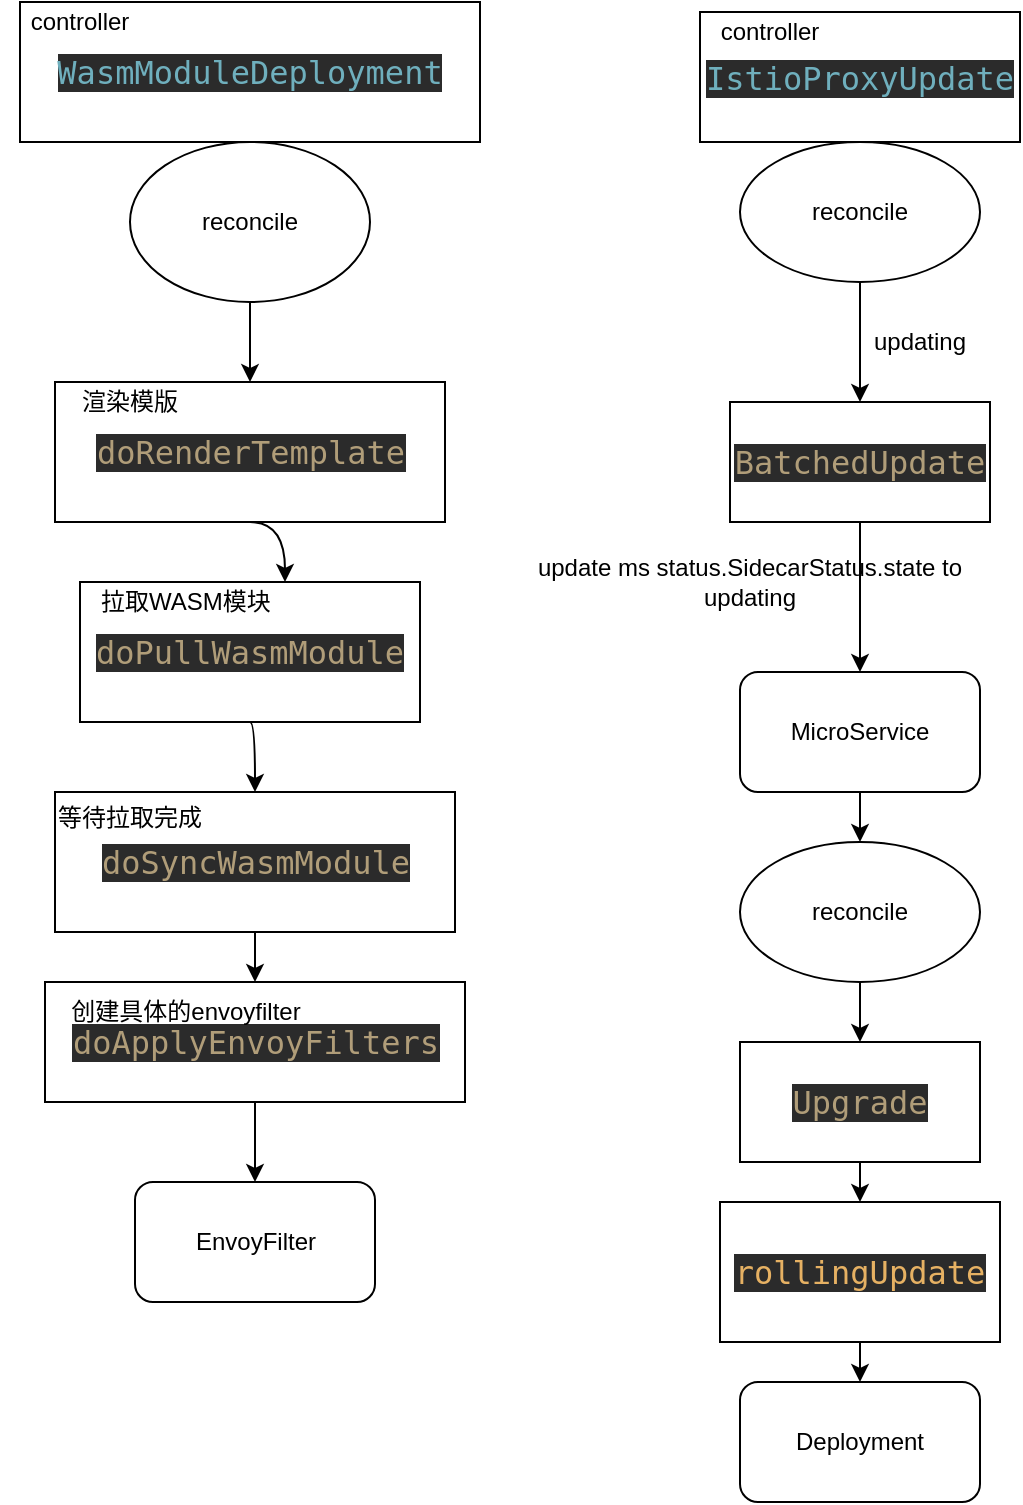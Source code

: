 <mxfile version="14.8.0" type="github">
  <diagram id="BcgEDI9MXjw09uxJ8ooX" name="第 1 页">
    <mxGraphModel dx="610" dy="1272" grid="1" gridSize="10" guides="1" tooltips="1" connect="1" arrows="1" fold="1" page="1" pageScale="1" pageWidth="827" pageHeight="1169" math="0" shadow="0">
      <root>
        <mxCell id="0" />
        <mxCell id="1" parent="0" />
        <mxCell id="oxxV7RY9K_nYabu_jhcD-1" value="&lt;pre style=&quot;background-color: #2b2b2b ; color: #a9b7c6 ; font-family: &amp;#34;menlo-regular&amp;#34; , monospace ; font-size: 12.0pt&quot;&gt;&lt;span style=&quot;color: #6fafbd&quot;&gt;WasmModuleDeployment&lt;/span&gt;&lt;/pre&gt;" style="rounded=0;whiteSpace=wrap;html=1;" vertex="1" parent="1">
          <mxGeometry x="100" y="120" width="230" height="70" as="geometry" />
        </mxCell>
        <mxCell id="oxxV7RY9K_nYabu_jhcD-5" style="edgeStyle=orthogonalEdgeStyle;rounded=0;orthogonalLoop=1;jettySize=auto;html=1;exitX=0.5;exitY=1;exitDx=0;exitDy=0;entryX=0.5;entryY=0;entryDx=0;entryDy=0;" edge="1" parent="1" source="oxxV7RY9K_nYabu_jhcD-3" target="oxxV7RY9K_nYabu_jhcD-4">
          <mxGeometry relative="1" as="geometry" />
        </mxCell>
        <mxCell id="oxxV7RY9K_nYabu_jhcD-3" value="reconcile" style="ellipse;whiteSpace=wrap;html=1;" vertex="1" parent="1">
          <mxGeometry x="155" y="190" width="120" height="80" as="geometry" />
        </mxCell>
        <mxCell id="oxxV7RY9K_nYabu_jhcD-12" style="edgeStyle=orthogonalEdgeStyle;curved=1;rounded=0;orthogonalLoop=1;jettySize=auto;html=1;exitX=0.5;exitY=1;exitDx=0;exitDy=0;entryX=1;entryY=0;entryDx=0;entryDy=0;" edge="1" parent="1" source="oxxV7RY9K_nYabu_jhcD-4" target="oxxV7RY9K_nYabu_jhcD-8">
          <mxGeometry relative="1" as="geometry" />
        </mxCell>
        <mxCell id="oxxV7RY9K_nYabu_jhcD-4" value="&lt;pre style=&quot;background-color: #2b2b2b ; color: #a9b7c6 ; font-family: &amp;#34;menlo-regular&amp;#34; , monospace ; font-size: 12.0pt&quot;&gt;&lt;span style=&quot;color: #b09d79&quot;&gt;doRenderTemplate&lt;/span&gt;&lt;/pre&gt;" style="rounded=0;whiteSpace=wrap;html=1;" vertex="1" parent="1">
          <mxGeometry x="117.5" y="310" width="195" height="70" as="geometry" />
        </mxCell>
        <mxCell id="oxxV7RY9K_nYabu_jhcD-6" value="渲染模版" style="text;html=1;strokeColor=none;fillColor=none;align=center;verticalAlign=middle;whiteSpace=wrap;rounded=0;" vertex="1" parent="1">
          <mxGeometry x="90" y="310" width="130" height="20" as="geometry" />
        </mxCell>
        <mxCell id="oxxV7RY9K_nYabu_jhcD-14" style="edgeStyle=orthogonalEdgeStyle;curved=1;rounded=0;orthogonalLoop=1;jettySize=auto;html=1;exitX=0.5;exitY=1;exitDx=0;exitDy=0;entryX=0.5;entryY=0;entryDx=0;entryDy=0;" edge="1" parent="1" source="oxxV7RY9K_nYabu_jhcD-7" target="oxxV7RY9K_nYabu_jhcD-13">
          <mxGeometry relative="1" as="geometry" />
        </mxCell>
        <mxCell id="oxxV7RY9K_nYabu_jhcD-7" value="&lt;pre style=&quot;background-color: #2b2b2b ; color: #a9b7c6 ; font-family: &amp;#34;menlo-regular&amp;#34; , monospace ; font-size: 12.0pt&quot;&gt;&lt;span style=&quot;color: #b09d79&quot;&gt;doPullWasmModule&lt;/span&gt;&lt;/pre&gt;" style="rounded=0;whiteSpace=wrap;html=1;" vertex="1" parent="1">
          <mxGeometry x="130" y="410" width="170" height="70" as="geometry" />
        </mxCell>
        <mxCell id="oxxV7RY9K_nYabu_jhcD-8" value="拉取WASM模块" style="text;html=1;strokeColor=none;fillColor=none;align=center;verticalAlign=middle;whiteSpace=wrap;rounded=0;" vertex="1" parent="1">
          <mxGeometry x="132.5" y="410" width="100" height="20" as="geometry" />
        </mxCell>
        <mxCell id="oxxV7RY9K_nYabu_jhcD-17" style="edgeStyle=orthogonalEdgeStyle;curved=1;rounded=0;orthogonalLoop=1;jettySize=auto;html=1;exitX=0.5;exitY=1;exitDx=0;exitDy=0;" edge="1" parent="1" source="oxxV7RY9K_nYabu_jhcD-13" target="oxxV7RY9K_nYabu_jhcD-16">
          <mxGeometry relative="1" as="geometry" />
        </mxCell>
        <mxCell id="oxxV7RY9K_nYabu_jhcD-13" value="&lt;pre style=&quot;background-color: #2b2b2b ; color: #a9b7c6 ; font-family: &amp;#34;menlo-regular&amp;#34; , monospace ; font-size: 12.0pt&quot;&gt;&lt;pre style=&quot;font-family: , monospace ; font-size: 12pt&quot;&gt;&lt;span style=&quot;color: #b09d79&quot;&gt;doSyncWasmModule&lt;/span&gt;&lt;/pre&gt;&lt;/pre&gt;" style="rounded=0;whiteSpace=wrap;html=1;" vertex="1" parent="1">
          <mxGeometry x="117.5" y="515" width="200" height="70" as="geometry" />
        </mxCell>
        <mxCell id="oxxV7RY9K_nYabu_jhcD-15" value="等待拉取完成" style="text;html=1;strokeColor=none;fillColor=none;align=center;verticalAlign=middle;whiteSpace=wrap;rounded=0;" vertex="1" parent="1">
          <mxGeometry x="100" y="515" width="110" height="25" as="geometry" />
        </mxCell>
        <mxCell id="oxxV7RY9K_nYabu_jhcD-33" value="" style="edgeStyle=orthogonalEdgeStyle;curved=1;rounded=0;orthogonalLoop=1;jettySize=auto;html=1;" edge="1" parent="1" source="oxxV7RY9K_nYabu_jhcD-16" target="oxxV7RY9K_nYabu_jhcD-32">
          <mxGeometry relative="1" as="geometry" />
        </mxCell>
        <mxCell id="oxxV7RY9K_nYabu_jhcD-16" value="&lt;pre style=&quot;background-color: #2b2b2b ; color: #a9b7c6 ; font-family: &amp;#34;menlo-regular&amp;#34; , monospace ; font-size: 12.0pt&quot;&gt;&lt;span style=&quot;color: #b09d79&quot;&gt;doApplyEnvoyFilters&lt;/span&gt;&lt;/pre&gt;" style="rounded=0;whiteSpace=wrap;html=1;" vertex="1" parent="1">
          <mxGeometry x="112.5" y="610" width="210" height="60" as="geometry" />
        </mxCell>
        <mxCell id="oxxV7RY9K_nYabu_jhcD-18" value="创建具体的envoyfilter" style="text;html=1;strokeColor=none;fillColor=none;align=center;verticalAlign=middle;whiteSpace=wrap;rounded=0;" vertex="1" parent="1">
          <mxGeometry x="117.5" y="620" width="130" height="10" as="geometry" />
        </mxCell>
        <mxCell id="oxxV7RY9K_nYabu_jhcD-19" value="controller" style="text;html=1;strokeColor=none;fillColor=none;align=center;verticalAlign=middle;whiteSpace=wrap;rounded=0;" vertex="1" parent="1">
          <mxGeometry x="110" y="120" width="40" height="20" as="geometry" />
        </mxCell>
        <mxCell id="oxxV7RY9K_nYabu_jhcD-20" value="&lt;pre style=&quot;background-color: #2b2b2b ; color: #a9b7c6 ; font-family: &amp;#34;menlo-regular&amp;#34; , monospace ; font-size: 12.0pt&quot;&gt;&lt;span style=&quot;color: #6fafbd&quot;&gt;IstioProxyUpdate&lt;/span&gt;&lt;/pre&gt;" style="rounded=0;whiteSpace=wrap;html=1;" vertex="1" parent="1">
          <mxGeometry x="440" y="125" width="160" height="65" as="geometry" />
        </mxCell>
        <mxCell id="oxxV7RY9K_nYabu_jhcD-23" style="edgeStyle=orthogonalEdgeStyle;curved=1;rounded=0;orthogonalLoop=1;jettySize=auto;html=1;exitX=0.5;exitY=1;exitDx=0;exitDy=0;entryX=0.5;entryY=0;entryDx=0;entryDy=0;" edge="1" parent="1" source="oxxV7RY9K_nYabu_jhcD-21" target="oxxV7RY9K_nYabu_jhcD-22">
          <mxGeometry relative="1" as="geometry" />
        </mxCell>
        <mxCell id="oxxV7RY9K_nYabu_jhcD-21" value="reconcile" style="ellipse;whiteSpace=wrap;html=1;" vertex="1" parent="1">
          <mxGeometry x="460" y="190" width="120" height="70" as="geometry" />
        </mxCell>
        <mxCell id="oxxV7RY9K_nYabu_jhcD-27" style="edgeStyle=orthogonalEdgeStyle;curved=1;rounded=0;orthogonalLoop=1;jettySize=auto;html=1;exitX=0.5;exitY=1;exitDx=0;exitDy=0;entryX=0.5;entryY=0;entryDx=0;entryDy=0;" edge="1" parent="1" source="oxxV7RY9K_nYabu_jhcD-22" target="oxxV7RY9K_nYabu_jhcD-26">
          <mxGeometry relative="1" as="geometry" />
        </mxCell>
        <mxCell id="oxxV7RY9K_nYabu_jhcD-22" value="&lt;pre style=&quot;background-color: #2b2b2b ; color: #a9b7c6 ; font-family: &amp;#34;menlo-regular&amp;#34; , monospace ; font-size: 12.0pt&quot;&gt;&lt;span style=&quot;color: #b09d79&quot;&gt;BatchedUpdate&lt;/span&gt;&lt;/pre&gt;" style="rounded=0;whiteSpace=wrap;html=1;" vertex="1" parent="1">
          <mxGeometry x="455" y="320" width="130" height="60" as="geometry" />
        </mxCell>
        <mxCell id="oxxV7RY9K_nYabu_jhcD-24" value="updating" style="text;html=1;strokeColor=none;fillColor=none;align=center;verticalAlign=middle;whiteSpace=wrap;rounded=0;" vertex="1" parent="1">
          <mxGeometry x="530" y="280" width="40" height="20" as="geometry" />
        </mxCell>
        <mxCell id="oxxV7RY9K_nYabu_jhcD-36" style="edgeStyle=orthogonalEdgeStyle;curved=1;rounded=0;orthogonalLoop=1;jettySize=auto;html=1;exitX=0.5;exitY=1;exitDx=0;exitDy=0;entryX=0.5;entryY=0;entryDx=0;entryDy=0;" edge="1" parent="1" source="oxxV7RY9K_nYabu_jhcD-26" target="oxxV7RY9K_nYabu_jhcD-35">
          <mxGeometry relative="1" as="geometry" />
        </mxCell>
        <mxCell id="oxxV7RY9K_nYabu_jhcD-26" value="&lt;span&gt;MicroService&lt;/span&gt;" style="rounded=1;whiteSpace=wrap;html=1;" vertex="1" parent="1">
          <mxGeometry x="460" y="455" width="120" height="60" as="geometry" />
        </mxCell>
        <mxCell id="oxxV7RY9K_nYabu_jhcD-28" value="update ms status.SidecarStatus.state to updating" style="text;html=1;strokeColor=none;fillColor=none;align=center;verticalAlign=middle;whiteSpace=wrap;rounded=0;" vertex="1" parent="1">
          <mxGeometry x="340" y="410" width="250" as="geometry" />
        </mxCell>
        <mxCell id="oxxV7RY9K_nYabu_jhcD-31" value="controller" style="text;html=1;strokeColor=none;fillColor=none;align=center;verticalAlign=middle;whiteSpace=wrap;rounded=0;" vertex="1" parent="1">
          <mxGeometry x="455" y="125" width="40" height="20" as="geometry" />
        </mxCell>
        <mxCell id="oxxV7RY9K_nYabu_jhcD-32" value="EnvoyFilter" style="rounded=1;whiteSpace=wrap;html=1;" vertex="1" parent="1">
          <mxGeometry x="157.5" y="710" width="120" height="60" as="geometry" />
        </mxCell>
        <mxCell id="oxxV7RY9K_nYabu_jhcD-38" style="edgeStyle=orthogonalEdgeStyle;curved=1;rounded=0;orthogonalLoop=1;jettySize=auto;html=1;exitX=0.5;exitY=1;exitDx=0;exitDy=0;entryX=0.5;entryY=0;entryDx=0;entryDy=0;" edge="1" parent="1" source="oxxV7RY9K_nYabu_jhcD-35" target="oxxV7RY9K_nYabu_jhcD-37">
          <mxGeometry relative="1" as="geometry" />
        </mxCell>
        <mxCell id="oxxV7RY9K_nYabu_jhcD-35" value="reconcile" style="ellipse;whiteSpace=wrap;html=1;" vertex="1" parent="1">
          <mxGeometry x="460" y="540" width="120" height="70" as="geometry" />
        </mxCell>
        <mxCell id="oxxV7RY9K_nYabu_jhcD-40" style="edgeStyle=orthogonalEdgeStyle;curved=1;rounded=0;orthogonalLoop=1;jettySize=auto;html=1;exitX=0.5;exitY=1;exitDx=0;exitDy=0;entryX=0.5;entryY=0;entryDx=0;entryDy=0;" edge="1" parent="1" source="oxxV7RY9K_nYabu_jhcD-37" target="oxxV7RY9K_nYabu_jhcD-39">
          <mxGeometry relative="1" as="geometry" />
        </mxCell>
        <mxCell id="oxxV7RY9K_nYabu_jhcD-37" value="&lt;pre style=&quot;background-color: #2b2b2b ; color: #a9b7c6 ; font-family: &amp;#34;menlo-regular&amp;#34; , monospace ; font-size: 12.0pt&quot;&gt;&lt;span style=&quot;color: #b09d79&quot;&gt;Upgrade&lt;/span&gt;&lt;/pre&gt;" style="rounded=0;whiteSpace=wrap;html=1;" vertex="1" parent="1">
          <mxGeometry x="460" y="640" width="120" height="60" as="geometry" />
        </mxCell>
        <mxCell id="oxxV7RY9K_nYabu_jhcD-42" style="edgeStyle=orthogonalEdgeStyle;curved=1;rounded=0;orthogonalLoop=1;jettySize=auto;html=1;exitX=0.5;exitY=1;exitDx=0;exitDy=0;" edge="1" parent="1" source="oxxV7RY9K_nYabu_jhcD-39" target="oxxV7RY9K_nYabu_jhcD-41">
          <mxGeometry relative="1" as="geometry" />
        </mxCell>
        <mxCell id="oxxV7RY9K_nYabu_jhcD-39" value="&lt;pre style=&quot;background-color: #2b2b2b ; color: #a9b7c6 ; font-family: &amp;#34;menlo-regular&amp;#34; , monospace ; font-size: 12.0pt&quot;&gt;&lt;span style=&quot;color: #e6b163&quot;&gt;rollingUpdate&lt;/span&gt;&lt;/pre&gt;" style="rounded=0;whiteSpace=wrap;html=1;" vertex="1" parent="1">
          <mxGeometry x="450" y="720" width="140" height="70" as="geometry" />
        </mxCell>
        <mxCell id="oxxV7RY9K_nYabu_jhcD-41" value="Deployment" style="rounded=1;whiteSpace=wrap;html=1;" vertex="1" parent="1">
          <mxGeometry x="460" y="810" width="120" height="60" as="geometry" />
        </mxCell>
      </root>
    </mxGraphModel>
  </diagram>
</mxfile>
